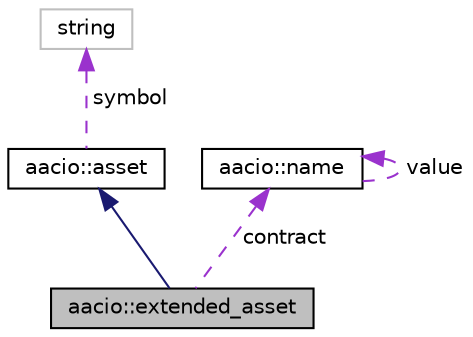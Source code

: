 digraph "aacio::extended_asset"
{
  edge [fontname="Helvetica",fontsize="10",labelfontname="Helvetica",labelfontsize="10"];
  node [fontname="Helvetica",fontsize="10",shape=record];
  Node2 [label="aacio::extended_asset",height=0.2,width=0.4,color="black", fillcolor="grey75", style="filled", fontcolor="black"];
  Node3 -> Node2 [dir="back",color="midnightblue",fontsize="10",style="solid",fontname="Helvetica"];
  Node3 [label="aacio::asset",height=0.2,width=0.4,color="black", fillcolor="white", style="filled",URL="$structaacio_1_1asset.html"];
  Node4 -> Node3 [dir="back",color="darkorchid3",fontsize="10",style="dashed",label=" symbol" ,fontname="Helvetica"];
  Node4 [label="string",height=0.2,width=0.4,color="grey75", fillcolor="white", style="filled"];
  Node5 -> Node2 [dir="back",color="darkorchid3",fontsize="10",style="dashed",label=" contract" ,fontname="Helvetica"];
  Node5 [label="aacio::name",height=0.2,width=0.4,color="black", fillcolor="white", style="filled",URL="$structaacio_1_1name.html",tooltip="wraps a uint64_t to ensure it is only passed to methods that expect a Name "];
  Node5 -> Node5 [dir="back",color="darkorchid3",fontsize="10",style="dashed",label=" value" ,fontname="Helvetica"];
}
